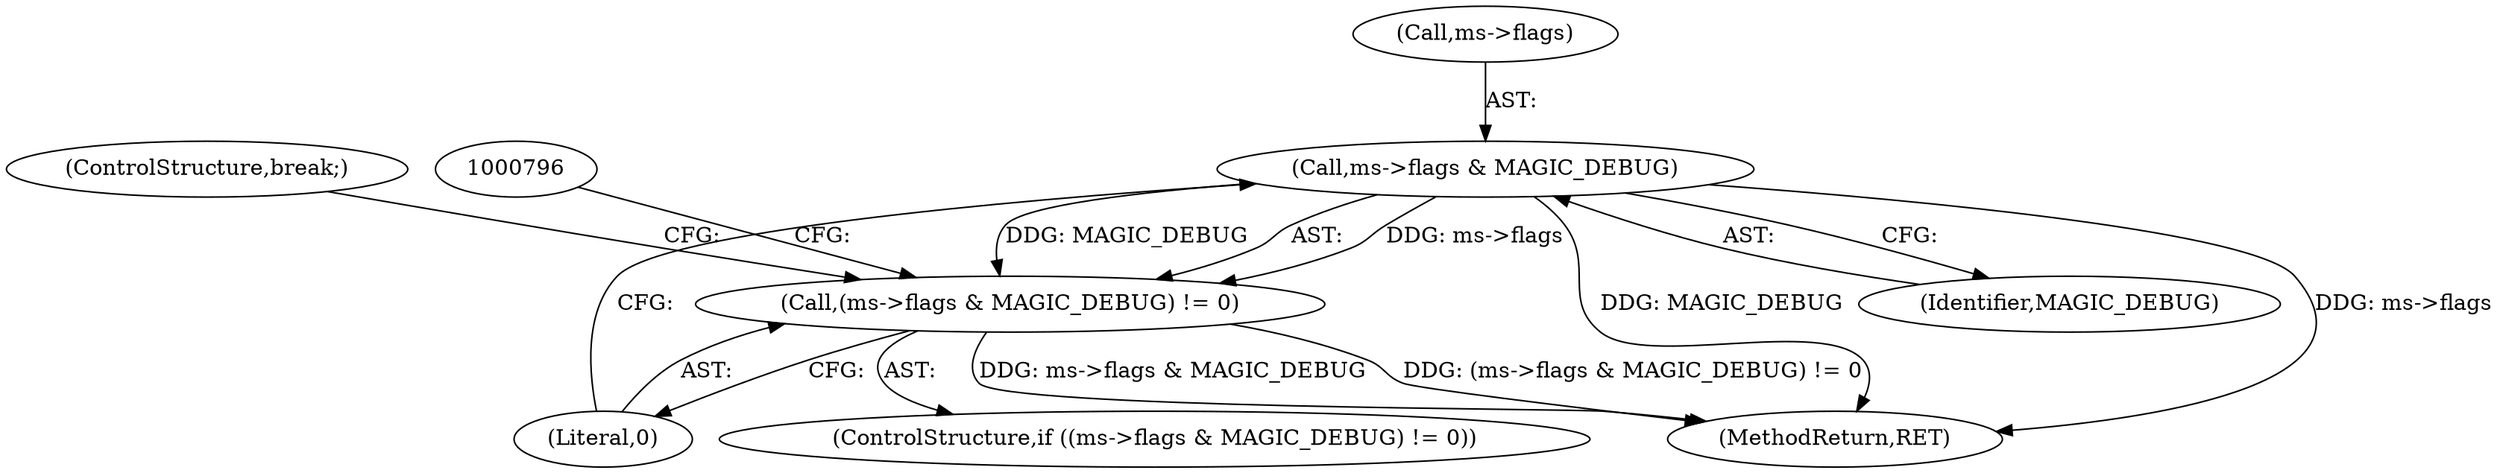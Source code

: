 digraph "0_file_4a284c89d6ef11aca34da65da7d673050a5ea320_1@pointer" {
"1000789" [label="(Call,ms->flags & MAGIC_DEBUG)"];
"1000788" [label="(Call,(ms->flags & MAGIC_DEBUG) != 0)"];
"1000790" [label="(Call,ms->flags)"];
"1000980" [label="(MethodReturn,RET)"];
"1000787" [label="(ControlStructure,if ((ms->flags & MAGIC_DEBUG) != 0))"];
"1000793" [label="(Identifier,MAGIC_DEBUG)"];
"1000789" [label="(Call,ms->flags & MAGIC_DEBUG)"];
"1000838" [label="(ControlStructure,break;)"];
"1000794" [label="(Literal,0)"];
"1000788" [label="(Call,(ms->flags & MAGIC_DEBUG) != 0)"];
"1000789" -> "1000788"  [label="AST: "];
"1000789" -> "1000793"  [label="CFG: "];
"1000790" -> "1000789"  [label="AST: "];
"1000793" -> "1000789"  [label="AST: "];
"1000794" -> "1000789"  [label="CFG: "];
"1000789" -> "1000980"  [label="DDG: MAGIC_DEBUG"];
"1000789" -> "1000980"  [label="DDG: ms->flags"];
"1000789" -> "1000788"  [label="DDG: ms->flags"];
"1000789" -> "1000788"  [label="DDG: MAGIC_DEBUG"];
"1000788" -> "1000787"  [label="AST: "];
"1000788" -> "1000794"  [label="CFG: "];
"1000794" -> "1000788"  [label="AST: "];
"1000796" -> "1000788"  [label="CFG: "];
"1000838" -> "1000788"  [label="CFG: "];
"1000788" -> "1000980"  [label="DDG: ms->flags & MAGIC_DEBUG"];
"1000788" -> "1000980"  [label="DDG: (ms->flags & MAGIC_DEBUG) != 0"];
}
